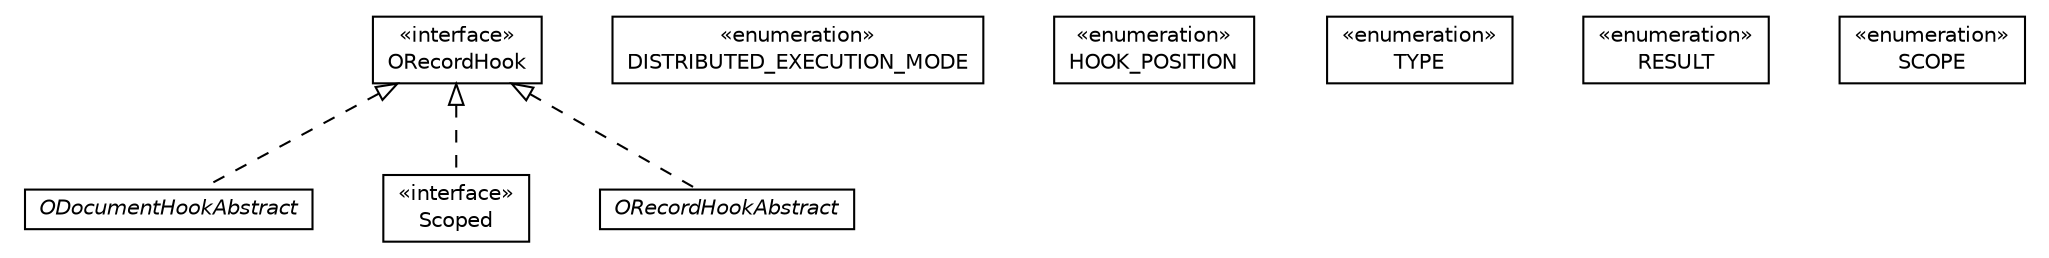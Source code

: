 #!/usr/local/bin/dot
#
# Class diagram 
# Generated by UMLGraph version R5_6-24-gf6e263 (http://www.umlgraph.org/)
#

digraph G {
	edge [fontname="Helvetica",fontsize=10,labelfontname="Helvetica",labelfontsize=10];
	node [fontname="Helvetica",fontsize=10,shape=plaintext];
	nodesep=0.25;
	ranksep=0.5;
	// com.orientechnologies.orient.core.hook.ODocumentHookAbstract
	c108128 [label=<<table title="com.orientechnologies.orient.core.hook.ODocumentHookAbstract" border="0" cellborder="1" cellspacing="0" cellpadding="2" port="p" href="./ODocumentHookAbstract.html">
		<tr><td><table border="0" cellspacing="0" cellpadding="1">
<tr><td align="center" balign="center"><font face="Helvetica-Oblique"> ODocumentHookAbstract </font></td></tr>
		</table></td></tr>
		</table>>, URL="./ODocumentHookAbstract.html", fontname="Helvetica", fontcolor="black", fontsize=10.0];
	// com.orientechnologies.orient.core.hook.ORecordHook
	c108129 [label=<<table title="com.orientechnologies.orient.core.hook.ORecordHook" border="0" cellborder="1" cellspacing="0" cellpadding="2" port="p" href="./ORecordHook.html">
		<tr><td><table border="0" cellspacing="0" cellpadding="1">
<tr><td align="center" balign="center"> &#171;interface&#187; </td></tr>
<tr><td align="center" balign="center"> ORecordHook </td></tr>
		</table></td></tr>
		</table>>, URL="./ORecordHook.html", fontname="Helvetica", fontcolor="black", fontsize=10.0];
	// com.orientechnologies.orient.core.hook.ORecordHook.DISTRIBUTED_EXECUTION_MODE
	c108130 [label=<<table title="com.orientechnologies.orient.core.hook.ORecordHook.DISTRIBUTED_EXECUTION_MODE" border="0" cellborder="1" cellspacing="0" cellpadding="2" port="p" href="./ORecordHook.DISTRIBUTED_EXECUTION_MODE.html">
		<tr><td><table border="0" cellspacing="0" cellpadding="1">
<tr><td align="center" balign="center"> &#171;enumeration&#187; </td></tr>
<tr><td align="center" balign="center"> DISTRIBUTED_EXECUTION_MODE </td></tr>
		</table></td></tr>
		</table>>, URL="./ORecordHook.DISTRIBUTED_EXECUTION_MODE.html", fontname="Helvetica", fontcolor="black", fontsize=10.0];
	// com.orientechnologies.orient.core.hook.ORecordHook.HOOK_POSITION
	c108131 [label=<<table title="com.orientechnologies.orient.core.hook.ORecordHook.HOOK_POSITION" border="0" cellborder="1" cellspacing="0" cellpadding="2" port="p" href="./ORecordHook.HOOK_POSITION.html">
		<tr><td><table border="0" cellspacing="0" cellpadding="1">
<tr><td align="center" balign="center"> &#171;enumeration&#187; </td></tr>
<tr><td align="center" balign="center"> HOOK_POSITION </td></tr>
		</table></td></tr>
		</table>>, URL="./ORecordHook.HOOK_POSITION.html", fontname="Helvetica", fontcolor="black", fontsize=10.0];
	// com.orientechnologies.orient.core.hook.ORecordHook.TYPE
	c108132 [label=<<table title="com.orientechnologies.orient.core.hook.ORecordHook.TYPE" border="0" cellborder="1" cellspacing="0" cellpadding="2" port="p" href="./ORecordHook.TYPE.html">
		<tr><td><table border="0" cellspacing="0" cellpadding="1">
<tr><td align="center" balign="center"> &#171;enumeration&#187; </td></tr>
<tr><td align="center" balign="center"> TYPE </td></tr>
		</table></td></tr>
		</table>>, URL="./ORecordHook.TYPE.html", fontname="Helvetica", fontcolor="black", fontsize=10.0];
	// com.orientechnologies.orient.core.hook.ORecordHook.RESULT
	c108133 [label=<<table title="com.orientechnologies.orient.core.hook.ORecordHook.RESULT" border="0" cellborder="1" cellspacing="0" cellpadding="2" port="p" href="./ORecordHook.RESULT.html">
		<tr><td><table border="0" cellspacing="0" cellpadding="1">
<tr><td align="center" balign="center"> &#171;enumeration&#187; </td></tr>
<tr><td align="center" balign="center"> RESULT </td></tr>
		</table></td></tr>
		</table>>, URL="./ORecordHook.RESULT.html", fontname="Helvetica", fontcolor="black", fontsize=10.0];
	// com.orientechnologies.orient.core.hook.ORecordHook.SCOPE
	c108134 [label=<<table title="com.orientechnologies.orient.core.hook.ORecordHook.SCOPE" border="0" cellborder="1" cellspacing="0" cellpadding="2" port="p" href="./ORecordHook.SCOPE.html">
		<tr><td><table border="0" cellspacing="0" cellpadding="1">
<tr><td align="center" balign="center"> &#171;enumeration&#187; </td></tr>
<tr><td align="center" balign="center"> SCOPE </td></tr>
		</table></td></tr>
		</table>>, URL="./ORecordHook.SCOPE.html", fontname="Helvetica", fontcolor="black", fontsize=10.0];
	// com.orientechnologies.orient.core.hook.ORecordHook.Scoped
	c108135 [label=<<table title="com.orientechnologies.orient.core.hook.ORecordHook.Scoped" border="0" cellborder="1" cellspacing="0" cellpadding="2" port="p" href="./ORecordHook.Scoped.html">
		<tr><td><table border="0" cellspacing="0" cellpadding="1">
<tr><td align="center" balign="center"> &#171;interface&#187; </td></tr>
<tr><td align="center" balign="center"> Scoped </td></tr>
		</table></td></tr>
		</table>>, URL="./ORecordHook.Scoped.html", fontname="Helvetica", fontcolor="black", fontsize=10.0];
	// com.orientechnologies.orient.core.hook.ORecordHookAbstract
	c108136 [label=<<table title="com.orientechnologies.orient.core.hook.ORecordHookAbstract" border="0" cellborder="1" cellspacing="0" cellpadding="2" port="p" href="./ORecordHookAbstract.html">
		<tr><td><table border="0" cellspacing="0" cellpadding="1">
<tr><td align="center" balign="center"><font face="Helvetica-Oblique"> ORecordHookAbstract </font></td></tr>
		</table></td></tr>
		</table>>, URL="./ORecordHookAbstract.html", fontname="Helvetica", fontcolor="black", fontsize=10.0];
	//com.orientechnologies.orient.core.hook.ODocumentHookAbstract implements com.orientechnologies.orient.core.hook.ORecordHook
	c108129:p -> c108128:p [dir=back,arrowtail=empty,style=dashed];
	//com.orientechnologies.orient.core.hook.ORecordHook.Scoped implements com.orientechnologies.orient.core.hook.ORecordHook
	c108129:p -> c108135:p [dir=back,arrowtail=empty,style=dashed];
	//com.orientechnologies.orient.core.hook.ORecordHookAbstract implements com.orientechnologies.orient.core.hook.ORecordHook
	c108129:p -> c108136:p [dir=back,arrowtail=empty,style=dashed];
}

